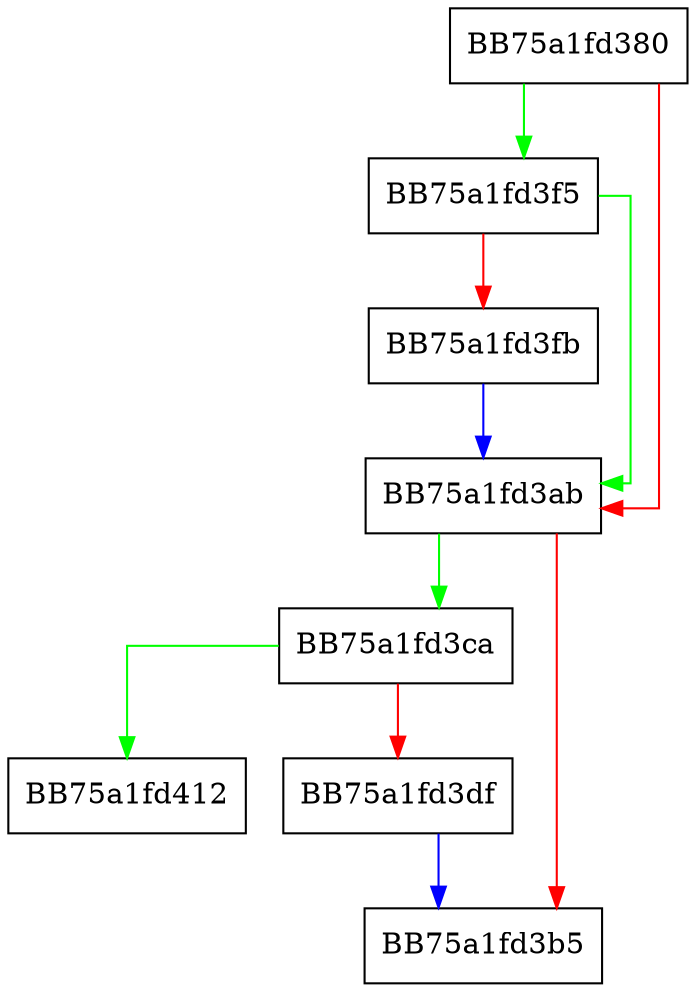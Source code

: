 digraph checkSizes {
  node [shape="box"];
  graph [splines=ortho];
  BB75a1fd380 -> BB75a1fd3f5 [color="green"];
  BB75a1fd380 -> BB75a1fd3ab [color="red"];
  BB75a1fd3ab -> BB75a1fd3ca [color="green"];
  BB75a1fd3ab -> BB75a1fd3b5 [color="red"];
  BB75a1fd3ca -> BB75a1fd412 [color="green"];
  BB75a1fd3ca -> BB75a1fd3df [color="red"];
  BB75a1fd3df -> BB75a1fd3b5 [color="blue"];
  BB75a1fd3f5 -> BB75a1fd3ab [color="green"];
  BB75a1fd3f5 -> BB75a1fd3fb [color="red"];
  BB75a1fd3fb -> BB75a1fd3ab [color="blue"];
}